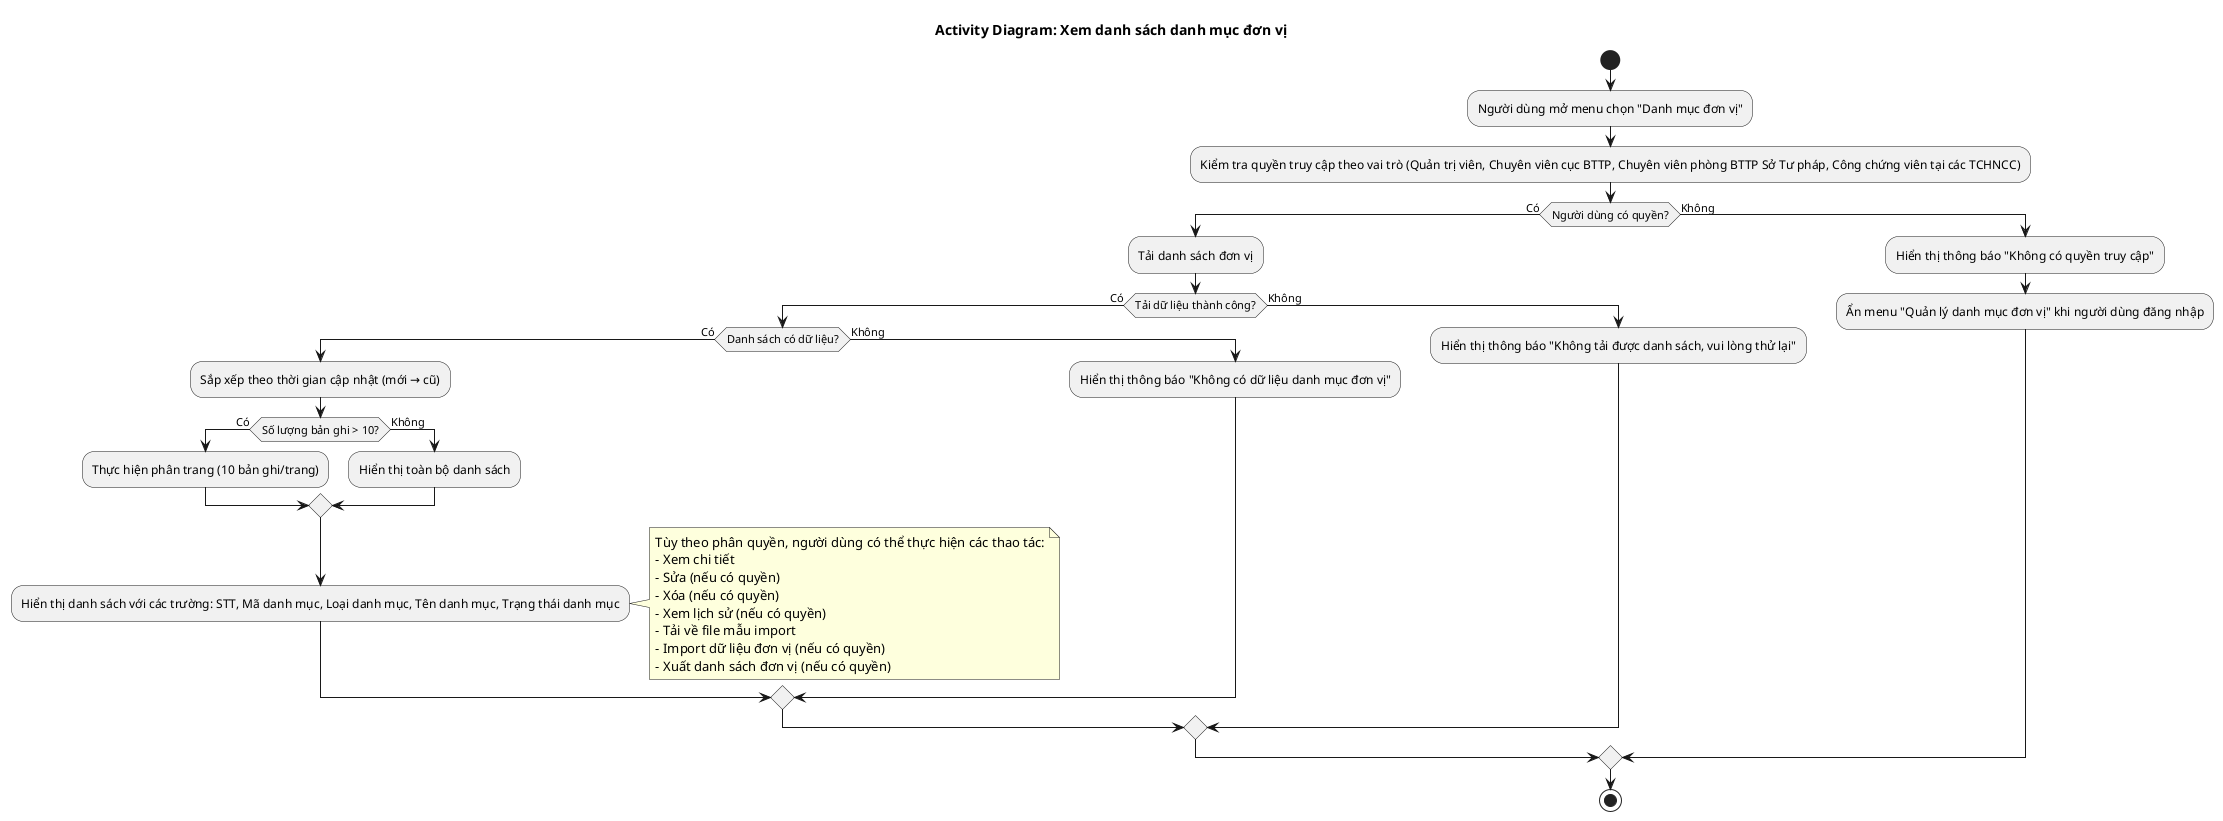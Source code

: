 @startuml AD_DM_Donvi_List
!pragma layout smetana
title Activity Diagram: Xem danh sách danh mục đơn vị

start

:Người dùng mở menu chọn "Danh mục đơn vị";
:Kiểm tra quyền truy cập theo vai trò (Quản trị viên, Chuyên viên cục BTTP, Chuyên viên phòng BTTP Sở Tư pháp, Công chứng viên tại các TCHNCC);
if (Người dùng có quyền?) then (Có)
  :Tải danh sách đơn vị;
  if (Tải dữ liệu thành công?) then (Có)
    if (Danh sách có dữ liệu?) then (Có)
      :Sắp xếp theo thời gian cập nhật (mới → cũ);
      if (Số lượng bản ghi > 10?) then (Có)
        :Thực hiện phân trang (10 bản ghi/trang);
      else (Không)
        :Hiển thị toàn bộ danh sách;
      endif
      :Hiển thị danh sách với các trường: STT, Mã danh mục, Loại danh mục, Tên danh mục, Trạng thái danh mục;
      note right
        Tùy theo phân quyền, người dùng có thể thực hiện các thao tác:
        - Xem chi tiết
        - Sửa (nếu có quyền)
        - Xóa (nếu có quyền)
        - Xem lịch sử (nếu có quyền)
        - Tải về file mẫu import
        - Import dữ liệu đơn vị (nếu có quyền)
        - Xuất danh sách đơn vị (nếu có quyền)
      end note
    else (Không)
      :Hiển thị thông báo "Không có dữ liệu danh mục đơn vị";
    endif
  else (Không)
    :Hiển thị thông báo "Không tải được danh sách, vui lòng thử lại";
  endif
else (Không)
  :Hiển thị thông báo "Không có quyền truy cập";
  :Ẩn menu "Quản lý danh mục đơn vị" khi người dùng đăng nhập;
endif

stop
@enduml